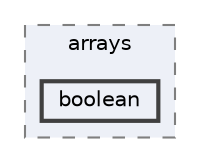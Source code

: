 digraph "/home/jam/Research/IRES-2025/dev/src/llm-scripts/testing/hypothesis-testing/hyp-env/lib/python3.12/site-packages/pandas/tests/arrays/boolean"
{
 // LATEX_PDF_SIZE
  bgcolor="transparent";
  edge [fontname=Helvetica,fontsize=10,labelfontname=Helvetica,labelfontsize=10];
  node [fontname=Helvetica,fontsize=10,shape=box,height=0.2,width=0.4];
  compound=true
  subgraph clusterdir_b796e89c5cc872c4f8d6ec401969ee58 {
    graph [ bgcolor="#edf0f7", pencolor="grey50", label="arrays", fontname=Helvetica,fontsize=10 style="filled,dashed", URL="dir_b796e89c5cc872c4f8d6ec401969ee58.html",tooltip=""]
  dir_2486e2f7e4c9045da71dce714dee5be2 [label="boolean", fillcolor="#edf0f7", color="grey25", style="filled,bold", URL="dir_2486e2f7e4c9045da71dce714dee5be2.html",tooltip=""];
  }
}
